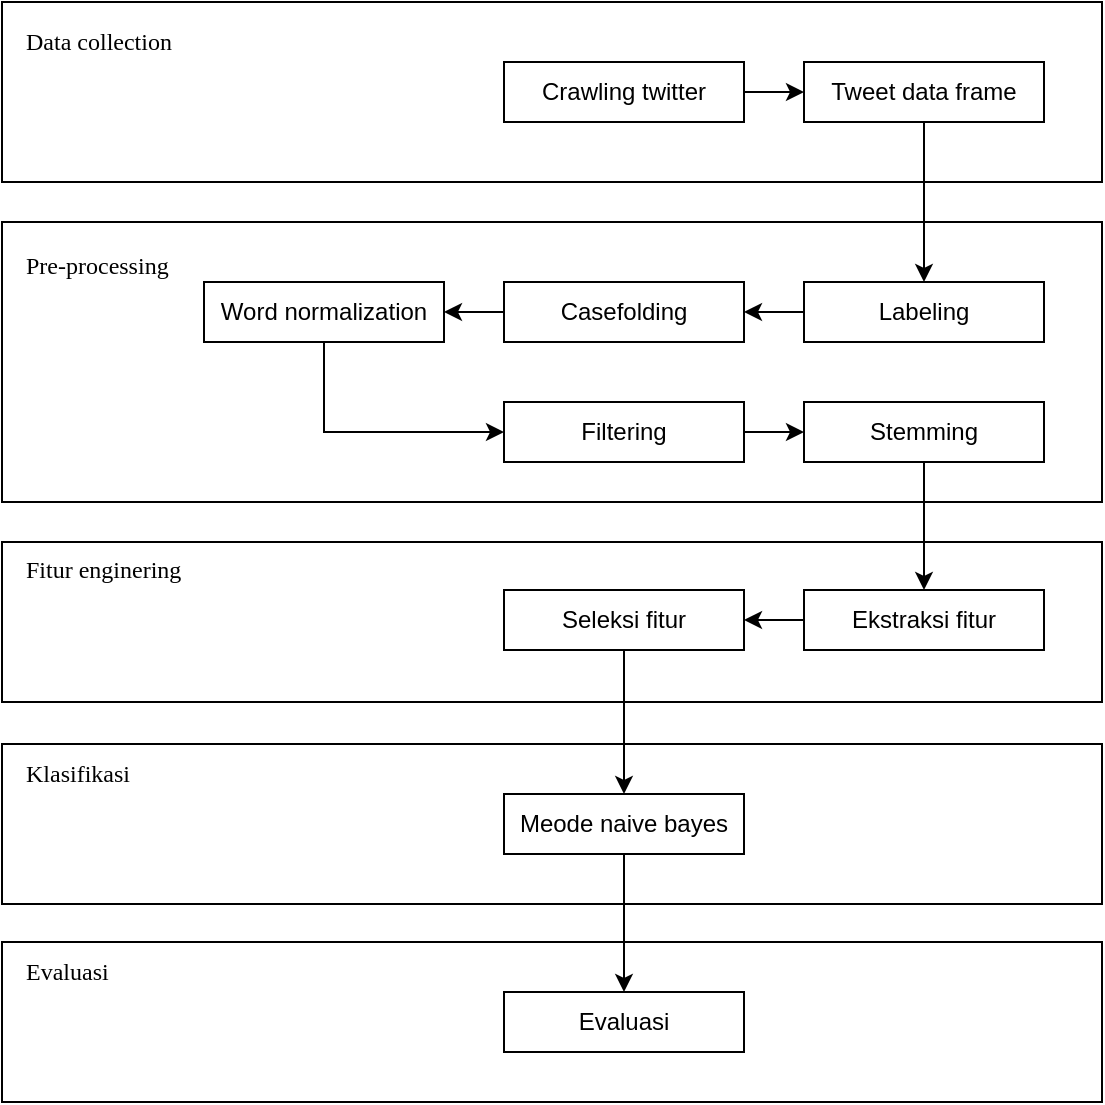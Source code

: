 <mxfile version="20.7.4" type="device"><diagram id="s5FaWlUQyURV7p9QOjWh" name="Halaman-1"><mxGraphModel dx="1434" dy="746" grid="1" gridSize="10" guides="1" tooltips="1" connect="1" arrows="1" fold="1" page="1" pageScale="1" pageWidth="827" pageHeight="1169" math="0" shadow="0"><root><mxCell id="0"/><mxCell id="1" parent="0"/><mxCell id="lgnVOHw7Lv4qrA3Hdpma-7" value="" style="rounded=0;whiteSpace=wrap;html=1;" parent="1" vertex="1"><mxGeometry x="50" y="130" width="550" height="90" as="geometry"/></mxCell><mxCell id="lgnVOHw7Lv4qrA3Hdpma-20" style="edgeStyle=orthogonalEdgeStyle;rounded=0;orthogonalLoop=1;jettySize=auto;html=1;exitX=1;exitY=0.5;exitDx=0;exitDy=0;entryX=0;entryY=0.5;entryDx=0;entryDy=0;fontFamily=Times New Roman;" parent="1" source="lgnVOHw7Lv4qrA3Hdpma-2" target="lgnVOHw7Lv4qrA3Hdpma-8" edge="1"><mxGeometry relative="1" as="geometry"/></mxCell><mxCell id="lgnVOHw7Lv4qrA3Hdpma-2" value="Crawling twitter" style="rounded=0;whiteSpace=wrap;html=1;" parent="1" vertex="1"><mxGeometry x="301" y="160" width="120" height="30" as="geometry"/></mxCell><mxCell id="lgnVOHw7Lv4qrA3Hdpma-8" value="Tweet data frame" style="rounded=0;whiteSpace=wrap;html=1;" parent="1" vertex="1"><mxGeometry x="451" y="160" width="120" height="30" as="geometry"/></mxCell><mxCell id="lgnVOHw7Lv4qrA3Hdpma-9" value="" style="rounded=0;whiteSpace=wrap;html=1;" parent="1" vertex="1"><mxGeometry x="50" y="240" width="550" height="140" as="geometry"/></mxCell><mxCell id="lgnVOHw7Lv4qrA3Hdpma-10" value="" style="rounded=0;whiteSpace=wrap;html=1;" parent="1" vertex="1"><mxGeometry x="50" y="400" width="550" height="80" as="geometry"/></mxCell><mxCell id="lgnVOHw7Lv4qrA3Hdpma-22" style="edgeStyle=orthogonalEdgeStyle;rounded=0;orthogonalLoop=1;jettySize=auto;html=1;exitX=0;exitY=0.5;exitDx=0;exitDy=0;entryX=1;entryY=0.5;entryDx=0;entryDy=0;fontFamily=Times New Roman;" parent="1" source="lgnVOHw7Lv4qrA3Hdpma-11" target="lgnVOHw7Lv4qrA3Hdpma-12" edge="1"><mxGeometry relative="1" as="geometry"/></mxCell><mxCell id="lgnVOHw7Lv4qrA3Hdpma-11" value="Labeling" style="rounded=0;whiteSpace=wrap;html=1;" parent="1" vertex="1"><mxGeometry x="451" y="270" width="120" height="30" as="geometry"/></mxCell><mxCell id="lgnVOHw7Lv4qrA3Hdpma-23" style="edgeStyle=orthogonalEdgeStyle;rounded=0;orthogonalLoop=1;jettySize=auto;html=1;exitX=0;exitY=0.5;exitDx=0;exitDy=0;entryX=1;entryY=0.5;entryDx=0;entryDy=0;fontFamily=Times New Roman;" parent="1" source="lgnVOHw7Lv4qrA3Hdpma-12" target="lgnVOHw7Lv4qrA3Hdpma-13" edge="1"><mxGeometry relative="1" as="geometry"/></mxCell><mxCell id="lgnVOHw7Lv4qrA3Hdpma-12" value="Casefolding" style="rounded=0;whiteSpace=wrap;html=1;" parent="1" vertex="1"><mxGeometry x="301" y="270" width="120" height="30" as="geometry"/></mxCell><mxCell id="lgnVOHw7Lv4qrA3Hdpma-24" style="edgeStyle=orthogonalEdgeStyle;rounded=0;orthogonalLoop=1;jettySize=auto;html=1;exitX=0.5;exitY=1;exitDx=0;exitDy=0;entryX=0;entryY=0.5;entryDx=0;entryDy=0;fontFamily=Times New Roman;" parent="1" source="lgnVOHw7Lv4qrA3Hdpma-13" target="lgnVOHw7Lv4qrA3Hdpma-14" edge="1"><mxGeometry relative="1" as="geometry"/></mxCell><mxCell id="lgnVOHw7Lv4qrA3Hdpma-13" value="Word normalization" style="rounded=0;whiteSpace=wrap;html=1;" parent="1" vertex="1"><mxGeometry x="151" y="270" width="120" height="30" as="geometry"/></mxCell><mxCell id="lgnVOHw7Lv4qrA3Hdpma-25" style="edgeStyle=orthogonalEdgeStyle;rounded=0;orthogonalLoop=1;jettySize=auto;html=1;exitX=1;exitY=0.5;exitDx=0;exitDy=0;entryX=0;entryY=0.5;entryDx=0;entryDy=0;fontFamily=Times New Roman;" parent="1" source="lgnVOHw7Lv4qrA3Hdpma-14" target="lgnVOHw7Lv4qrA3Hdpma-15" edge="1"><mxGeometry relative="1" as="geometry"/></mxCell><mxCell id="lgnVOHw7Lv4qrA3Hdpma-14" value="Filtering" style="rounded=0;whiteSpace=wrap;html=1;" parent="1" vertex="1"><mxGeometry x="301" y="330" width="120" height="30" as="geometry"/></mxCell><mxCell id="lgnVOHw7Lv4qrA3Hdpma-26" style="edgeStyle=orthogonalEdgeStyle;rounded=0;orthogonalLoop=1;jettySize=auto;html=1;exitX=0.5;exitY=1;exitDx=0;exitDy=0;entryX=0.5;entryY=0;entryDx=0;entryDy=0;fontFamily=Times New Roman;" parent="1" source="lgnVOHw7Lv4qrA3Hdpma-15" target="lgnVOHw7Lv4qrA3Hdpma-18" edge="1"><mxGeometry relative="1" as="geometry"/></mxCell><mxCell id="lgnVOHw7Lv4qrA3Hdpma-15" value="Stemming" style="rounded=0;whiteSpace=wrap;html=1;" parent="1" vertex="1"><mxGeometry x="451" y="330" width="120" height="30" as="geometry"/></mxCell><mxCell id="lgnVOHw7Lv4qrA3Hdpma-27" style="edgeStyle=orthogonalEdgeStyle;rounded=0;orthogonalLoop=1;jettySize=auto;html=1;exitX=0;exitY=0.5;exitDx=0;exitDy=0;entryX=1;entryY=0.5;entryDx=0;entryDy=0;fontFamily=Times New Roman;" parent="1" source="lgnVOHw7Lv4qrA3Hdpma-18" target="lgnVOHw7Lv4qrA3Hdpma-19" edge="1"><mxGeometry relative="1" as="geometry"/></mxCell><mxCell id="lgnVOHw7Lv4qrA3Hdpma-18" value="Ekstraksi fitur" style="rounded=0;whiteSpace=wrap;html=1;" parent="1" vertex="1"><mxGeometry x="451" y="424" width="120" height="30" as="geometry"/></mxCell><mxCell id="lgnVOHw7Lv4qrA3Hdpma-28" value="" style="rounded=0;whiteSpace=wrap;html=1;" parent="1" vertex="1"><mxGeometry x="50" y="501" width="550" height="80" as="geometry"/></mxCell><mxCell id="lgnVOHw7Lv4qrA3Hdpma-19" value="Seleksi fitur" style="rounded=0;whiteSpace=wrap;html=1;" parent="1" vertex="1"><mxGeometry x="301" y="424" width="120" height="30" as="geometry"/></mxCell><mxCell id="lgnVOHw7Lv4qrA3Hdpma-29" value="Meode naive bayes" style="rounded=0;whiteSpace=wrap;html=1;" parent="1" vertex="1"><mxGeometry x="301" y="526" width="120" height="30" as="geometry"/></mxCell><mxCell id="lgnVOHw7Lv4qrA3Hdpma-30" value="" style="rounded=0;whiteSpace=wrap;html=1;" parent="1" vertex="1"><mxGeometry x="50" y="600" width="550" height="80" as="geometry"/></mxCell><mxCell id="lgnVOHw7Lv4qrA3Hdpma-31" value="Evaluasi" style="rounded=0;whiteSpace=wrap;html=1;" parent="1" vertex="1"><mxGeometry x="301" y="625" width="120" height="30" as="geometry"/></mxCell><mxCell id="lgnVOHw7Lv4qrA3Hdpma-21" style="edgeStyle=orthogonalEdgeStyle;rounded=0;orthogonalLoop=1;jettySize=auto;html=1;exitX=0.5;exitY=1;exitDx=0;exitDy=0;entryX=0.5;entryY=0;entryDx=0;entryDy=0;fontFamily=Times New Roman;" parent="1" source="lgnVOHw7Lv4qrA3Hdpma-8" target="lgnVOHw7Lv4qrA3Hdpma-11" edge="1"><mxGeometry relative="1" as="geometry"/></mxCell><mxCell id="lgnVOHw7Lv4qrA3Hdpma-32" style="edgeStyle=orthogonalEdgeStyle;rounded=0;orthogonalLoop=1;jettySize=auto;html=1;exitX=0.5;exitY=1;exitDx=0;exitDy=0;entryX=0.5;entryY=0;entryDx=0;entryDy=0;fontFamily=Times New Roman;" parent="1" source="lgnVOHw7Lv4qrA3Hdpma-19" target="lgnVOHw7Lv4qrA3Hdpma-29" edge="1"><mxGeometry relative="1" as="geometry"/></mxCell><mxCell id="lgnVOHw7Lv4qrA3Hdpma-33" style="edgeStyle=orthogonalEdgeStyle;rounded=0;orthogonalLoop=1;jettySize=auto;html=1;exitX=0.5;exitY=1;exitDx=0;exitDy=0;entryX=0.5;entryY=0;entryDx=0;entryDy=0;fontFamily=Times New Roman;" parent="1" source="lgnVOHw7Lv4qrA3Hdpma-29" target="lgnVOHw7Lv4qrA3Hdpma-31" edge="1"><mxGeometry relative="1" as="geometry"/></mxCell><mxCell id="lgnVOHw7Lv4qrA3Hdpma-34" value="Data collection" style="text;html=1;strokeColor=none;fillColor=none;align=left;verticalAlign=middle;whiteSpace=wrap;rounded=0;fontFamily=Times New Roman;" parent="1" vertex="1"><mxGeometry x="60" y="140" width="90" height="20" as="geometry"/></mxCell><mxCell id="lgnVOHw7Lv4qrA3Hdpma-35" value="Pre-processing" style="text;html=1;strokeColor=none;fillColor=none;align=left;verticalAlign=middle;whiteSpace=wrap;rounded=0;fontFamily=Times New Roman;" parent="1" vertex="1"><mxGeometry x="60" y="254" width="100" height="16" as="geometry"/></mxCell><mxCell id="lgnVOHw7Lv4qrA3Hdpma-36" value="Fitur enginering" style="text;html=1;strokeColor=none;fillColor=none;align=left;verticalAlign=middle;whiteSpace=wrap;rounded=0;fontFamily=Times New Roman;" parent="1" vertex="1"><mxGeometry x="60" y="404" width="100" height="20" as="geometry"/></mxCell><mxCell id="lgnVOHw7Lv4qrA3Hdpma-37" value="Klasifikasi" style="text;html=1;strokeColor=none;fillColor=none;align=left;verticalAlign=middle;whiteSpace=wrap;rounded=0;fontFamily=Times New Roman;" parent="1" vertex="1"><mxGeometry x="60" y="506" width="100" height="20" as="geometry"/></mxCell><mxCell id="lgnVOHw7Lv4qrA3Hdpma-38" value="Evaluasi" style="text;html=1;strokeColor=none;fillColor=none;align=left;verticalAlign=middle;whiteSpace=wrap;rounded=0;fontFamily=Times New Roman;" parent="1" vertex="1"><mxGeometry x="60" y="605" width="100" height="20" as="geometry"/></mxCell></root></mxGraphModel></diagram></mxfile>
